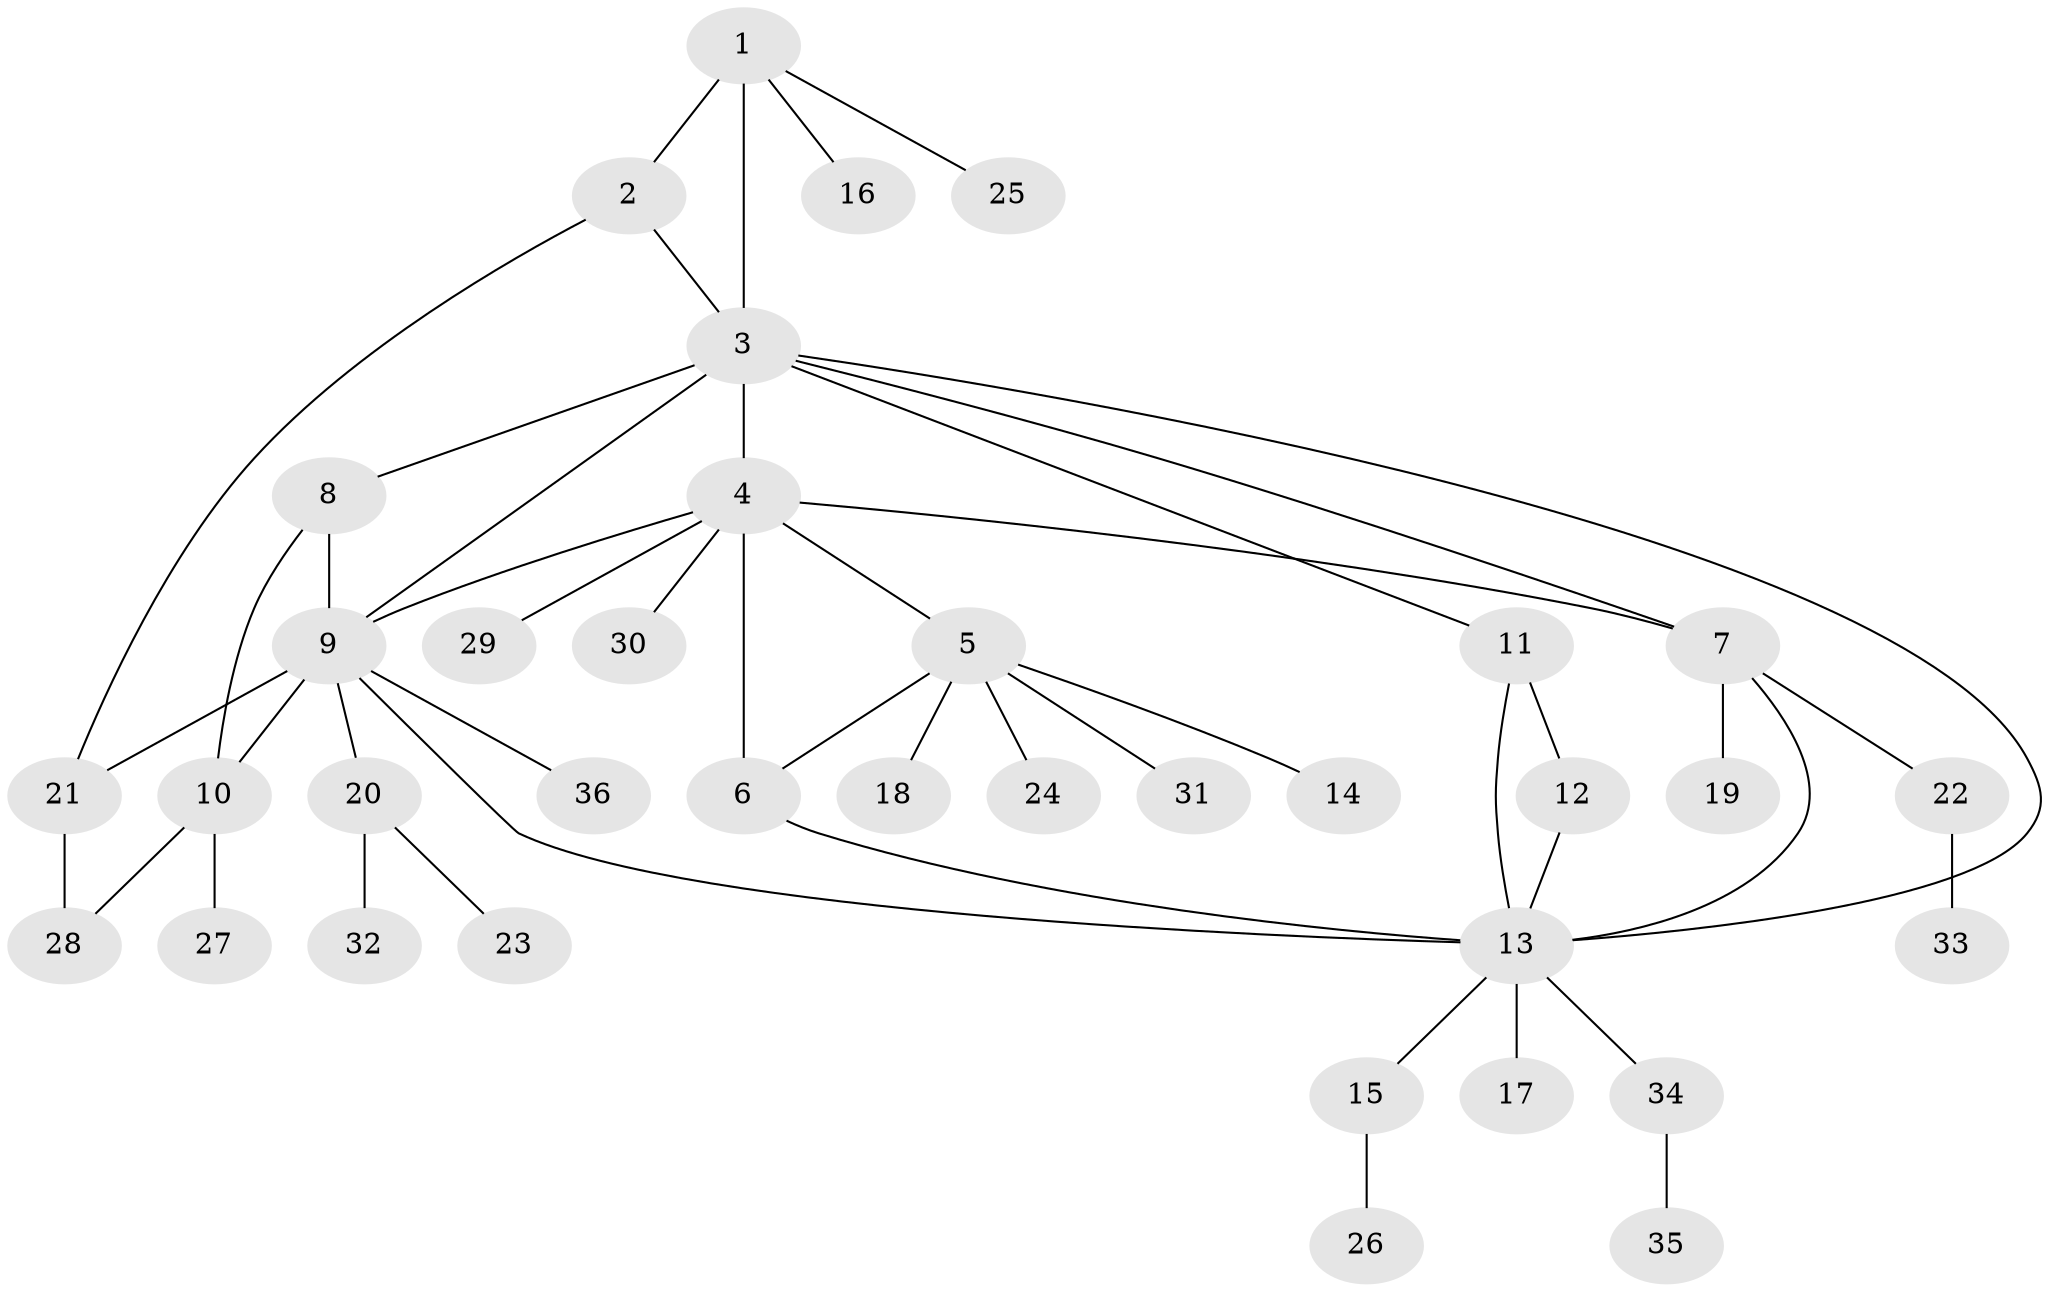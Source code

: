 // original degree distribution, {9: 0.013888888888888888, 4: 0.05555555555555555, 5: 0.05555555555555555, 7: 0.013888888888888888, 8: 0.013888888888888888, 6: 0.027777777777777776, 3: 0.08333333333333333, 10: 0.013888888888888888, 12: 0.013888888888888888, 2: 0.1527777777777778, 1: 0.5555555555555556}
// Generated by graph-tools (version 1.1) at 2025/37/03/09/25 02:37:30]
// undirected, 36 vertices, 48 edges
graph export_dot {
graph [start="1"]
  node [color=gray90,style=filled];
  1;
  2;
  3;
  4;
  5;
  6;
  7;
  8;
  9;
  10;
  11;
  12;
  13;
  14;
  15;
  16;
  17;
  18;
  19;
  20;
  21;
  22;
  23;
  24;
  25;
  26;
  27;
  28;
  29;
  30;
  31;
  32;
  33;
  34;
  35;
  36;
  1 -- 2 [weight=1.0];
  1 -- 3 [weight=5.0];
  1 -- 16 [weight=1.0];
  1 -- 25 [weight=1.0];
  2 -- 3 [weight=1.0];
  2 -- 21 [weight=1.0];
  3 -- 4 [weight=2.0];
  3 -- 7 [weight=1.0];
  3 -- 8 [weight=1.0];
  3 -- 9 [weight=2.0];
  3 -- 11 [weight=1.0];
  3 -- 13 [weight=1.0];
  4 -- 5 [weight=1.0];
  4 -- 6 [weight=5.0];
  4 -- 7 [weight=1.0];
  4 -- 9 [weight=2.0];
  4 -- 29 [weight=1.0];
  4 -- 30 [weight=1.0];
  5 -- 6 [weight=1.0];
  5 -- 14 [weight=1.0];
  5 -- 18 [weight=1.0];
  5 -- 24 [weight=1.0];
  5 -- 31 [weight=1.0];
  6 -- 13 [weight=1.0];
  7 -- 13 [weight=1.0];
  7 -- 19 [weight=1.0];
  7 -- 22 [weight=1.0];
  8 -- 9 [weight=2.0];
  8 -- 10 [weight=1.0];
  9 -- 10 [weight=1.0];
  9 -- 13 [weight=1.0];
  9 -- 20 [weight=1.0];
  9 -- 21 [weight=1.0];
  9 -- 36 [weight=1.0];
  10 -- 27 [weight=2.0];
  10 -- 28 [weight=1.0];
  11 -- 12 [weight=2.0];
  11 -- 13 [weight=1.0];
  12 -- 13 [weight=1.0];
  13 -- 15 [weight=1.0];
  13 -- 17 [weight=3.0];
  13 -- 34 [weight=1.0];
  15 -- 26 [weight=1.0];
  20 -- 23 [weight=1.0];
  20 -- 32 [weight=1.0];
  21 -- 28 [weight=2.0];
  22 -- 33 [weight=1.0];
  34 -- 35 [weight=1.0];
}
